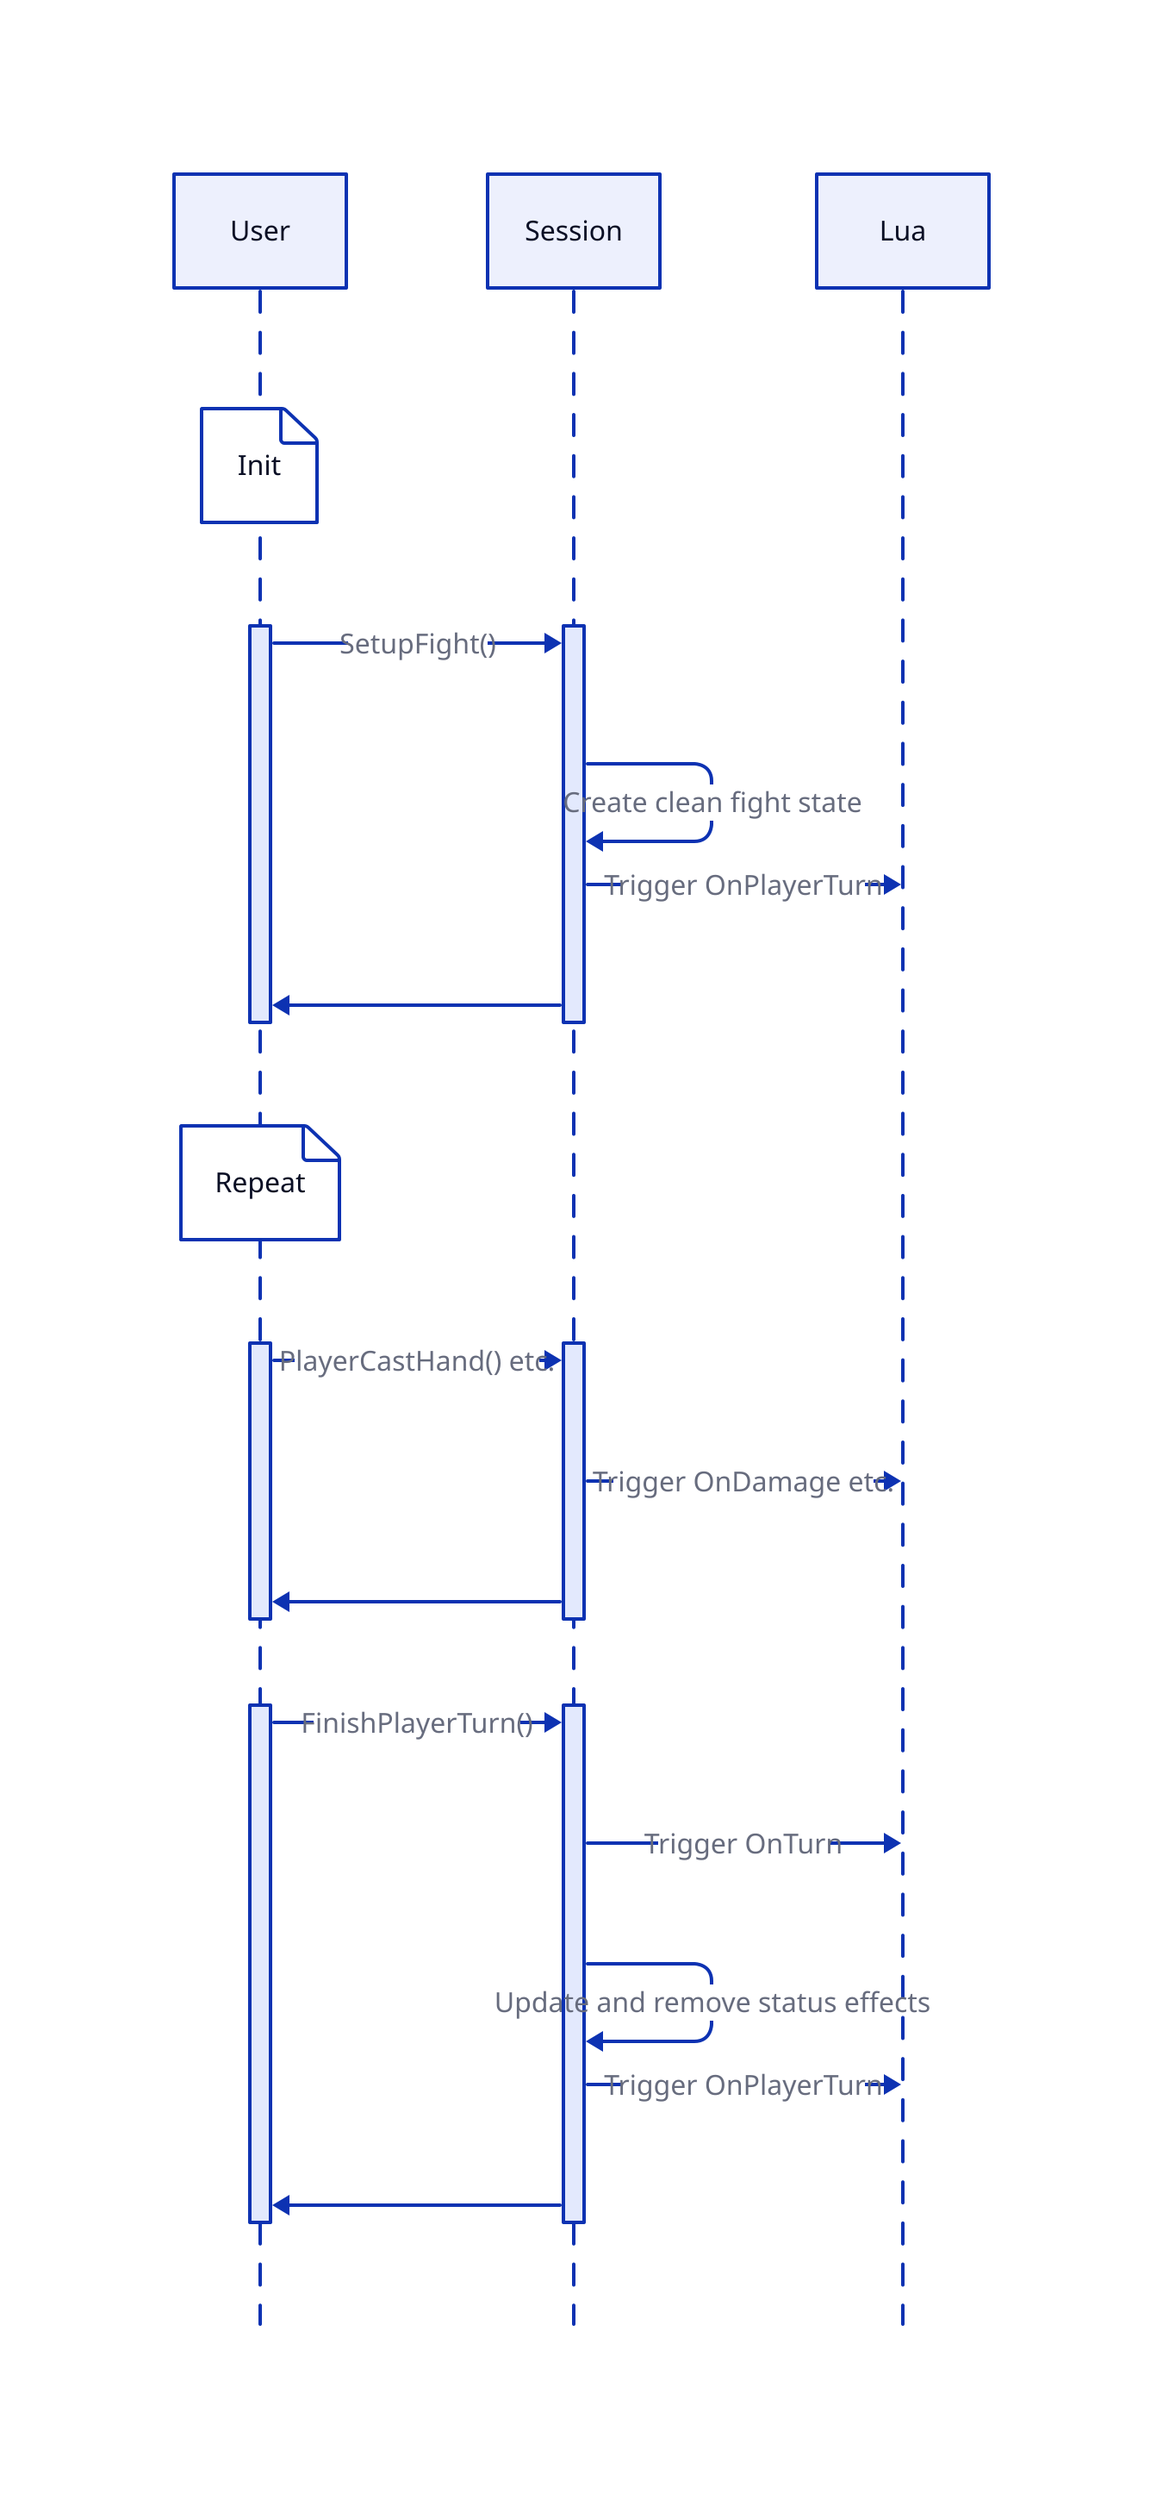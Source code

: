 shape: sequence_diagram

User
Session
Lua

User."Init"

User.t1 -> Session.t1: "SetupFight()"
Session.t1 -> Session.t1: "Create clean fight state"
Session.t1 -> Lua: "Trigger OnPlayerTurn"
User.t1 <- Session.t1

User."Repeat"

User.mid -> Session.mid: "PlayerCastHand() etc."
Session.mid -> Lua: "Trigger OnDamage etc."
User.mid <- Session.mid

User.t2 -> Session.t2: "FinishPlayerTurn()"
Session.t2 -> Lua: "Trigger OnTurn"
Session.t2 -> Session.t2: "Update and remove status effects"
Session.t2 -> Lua: "Trigger OnPlayerTurn"
User.t2 <- Session.t2
